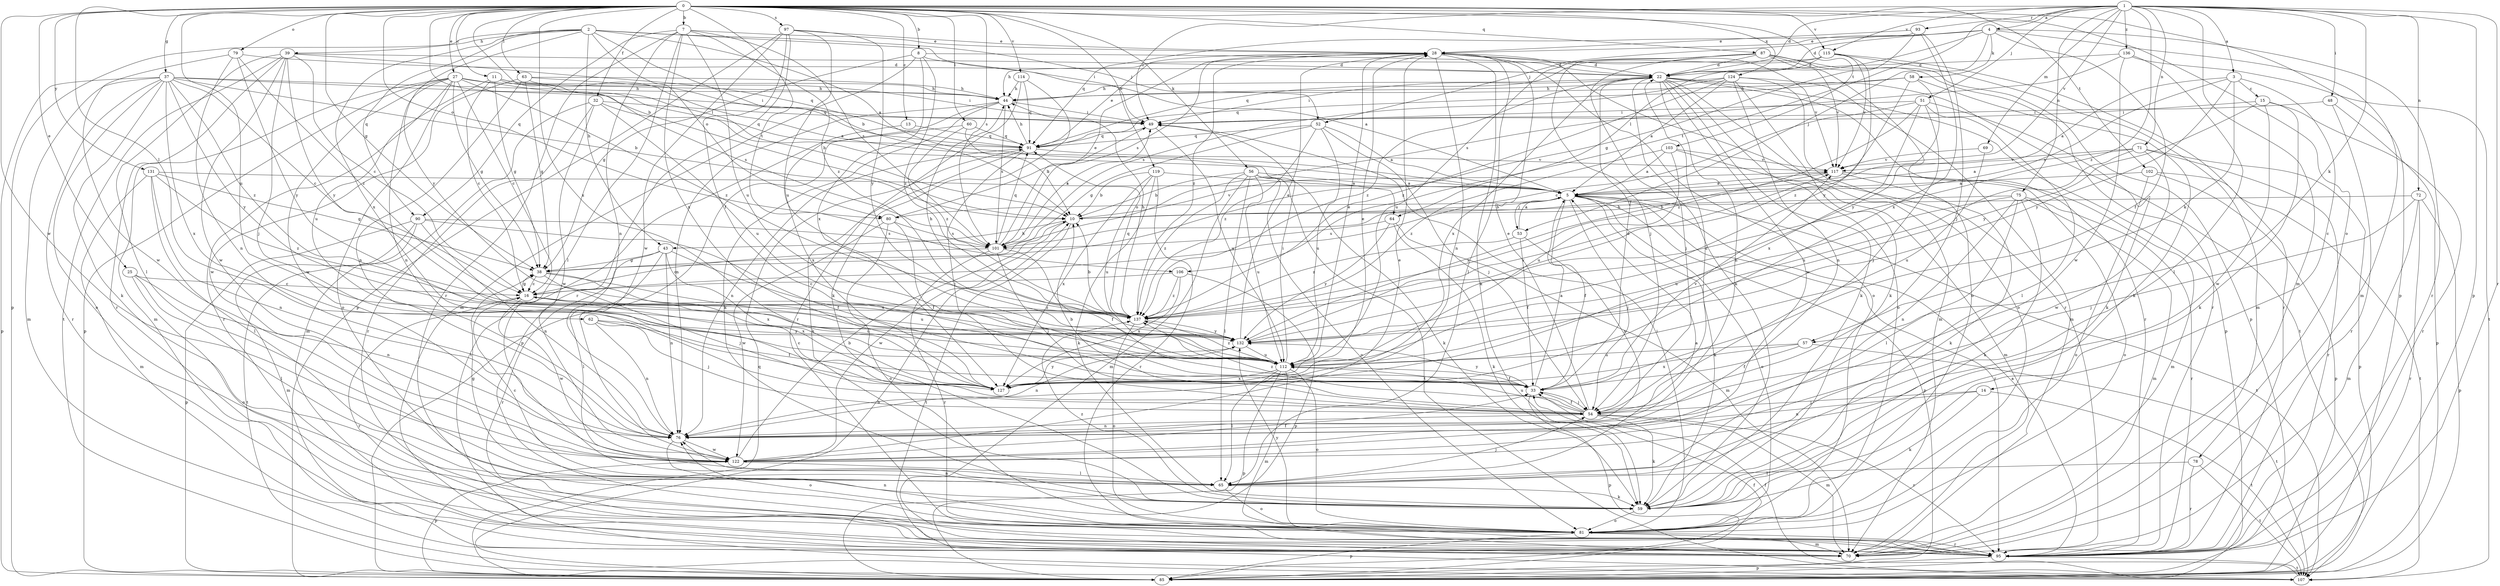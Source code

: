 strict digraph  {
0;
1;
2;
3;
4;
5;
7;
8;
10;
11;
13;
14;
15;
16;
22;
25;
27;
28;
32;
33;
37;
38;
39;
43;
44;
48;
49;
51;
52;
53;
54;
56;
57;
58;
59;
60;
62;
63;
64;
65;
69;
70;
71;
72;
75;
76;
78;
79;
80;
81;
85;
87;
90;
91;
93;
95;
97;
101;
102;
103;
106;
107;
112;
114;
115;
117;
119;
122;
124;
127;
131;
132;
136;
137;
0 -> 7  [label=b];
0 -> 8  [label=b];
0 -> 10  [label=b];
0 -> 11  [label=c];
0 -> 13  [label=c];
0 -> 25  [label=e];
0 -> 27  [label=e];
0 -> 32  [label=f];
0 -> 37  [label=g];
0 -> 38  [label=g];
0 -> 56  [label=k];
0 -> 60  [label=l];
0 -> 62  [label=l];
0 -> 63  [label=l];
0 -> 64  [label=l];
0 -> 78  [label=o];
0 -> 79  [label=o];
0 -> 80  [label=o];
0 -> 85  [label=p];
0 -> 87  [label=q];
0 -> 97  [label=s];
0 -> 101  [label=s];
0 -> 102  [label=t];
0 -> 103  [label=t];
0 -> 106  [label=t];
0 -> 112  [label=u];
0 -> 114  [label=v];
0 -> 115  [label=v];
0 -> 119  [label=w];
0 -> 122  [label=w];
0 -> 124  [label=x];
0 -> 127  [label=x];
0 -> 131  [label=y];
1 -> 3  [label=a];
1 -> 4  [label=a];
1 -> 22  [label=d];
1 -> 48  [label=i];
1 -> 49  [label=i];
1 -> 51  [label=j];
1 -> 57  [label=k];
1 -> 69  [label=m];
1 -> 70  [label=m];
1 -> 71  [label=n];
1 -> 72  [label=n];
1 -> 75  [label=n];
1 -> 85  [label=p];
1 -> 93  [label=r];
1 -> 95  [label=r];
1 -> 106  [label=t];
1 -> 115  [label=v];
1 -> 117  [label=v];
1 -> 136  [label=z];
1 -> 137  [label=z];
2 -> 5  [label=a];
2 -> 10  [label=b];
2 -> 39  [label=h];
2 -> 43  [label=h];
2 -> 49  [label=i];
2 -> 52  [label=j];
2 -> 80  [label=o];
2 -> 85  [label=p];
2 -> 90  [label=q];
2 -> 127  [label=x];
2 -> 132  [label=y];
3 -> 5  [label=a];
3 -> 14  [label=c];
3 -> 15  [label=c];
3 -> 57  [label=k];
3 -> 101  [label=s];
3 -> 132  [label=y];
4 -> 22  [label=d];
4 -> 28  [label=e];
4 -> 33  [label=f];
4 -> 52  [label=j];
4 -> 53  [label=j];
4 -> 58  [label=k];
4 -> 64  [label=l];
4 -> 70  [label=m];
4 -> 95  [label=r];
5 -> 10  [label=b];
5 -> 33  [label=f];
5 -> 53  [label=j];
5 -> 54  [label=j];
5 -> 59  [label=k];
5 -> 80  [label=o];
5 -> 81  [label=o];
5 -> 85  [label=p];
5 -> 95  [label=r];
5 -> 107  [label=t];
7 -> 28  [label=e];
7 -> 65  [label=l];
7 -> 76  [label=n];
7 -> 90  [label=q];
7 -> 95  [label=r];
7 -> 101  [label=s];
7 -> 112  [label=u];
7 -> 127  [label=x];
7 -> 137  [label=z];
8 -> 5  [label=a];
8 -> 22  [label=d];
8 -> 38  [label=g];
8 -> 70  [label=m];
8 -> 127  [label=x];
8 -> 137  [label=z];
10 -> 43  [label=h];
10 -> 107  [label=t];
10 -> 117  [label=v];
10 -> 122  [label=w];
11 -> 10  [label=b];
11 -> 16  [label=c];
11 -> 38  [label=g];
11 -> 44  [label=h];
11 -> 49  [label=i];
11 -> 112  [label=u];
13 -> 91  [label=q];
13 -> 127  [label=x];
14 -> 54  [label=j];
14 -> 59  [label=k];
14 -> 76  [label=n];
14 -> 107  [label=t];
15 -> 49  [label=i];
15 -> 59  [label=k];
15 -> 95  [label=r];
15 -> 122  [label=w];
15 -> 132  [label=y];
16 -> 38  [label=g];
16 -> 95  [label=r];
16 -> 112  [label=u];
16 -> 122  [label=w];
16 -> 137  [label=z];
22 -> 44  [label=h];
22 -> 49  [label=i];
22 -> 54  [label=j];
22 -> 59  [label=k];
22 -> 70  [label=m];
22 -> 76  [label=n];
22 -> 81  [label=o];
22 -> 85  [label=p];
22 -> 95  [label=r];
22 -> 107  [label=t];
22 -> 122  [label=w];
22 -> 127  [label=x];
22 -> 137  [label=z];
25 -> 16  [label=c];
25 -> 65  [label=l];
25 -> 76  [label=n];
25 -> 81  [label=o];
27 -> 16  [label=c];
27 -> 38  [label=g];
27 -> 44  [label=h];
27 -> 70  [label=m];
27 -> 76  [label=n];
27 -> 81  [label=o];
27 -> 85  [label=p];
27 -> 95  [label=r];
27 -> 101  [label=s];
27 -> 122  [label=w];
27 -> 137  [label=z];
28 -> 22  [label=d];
28 -> 59  [label=k];
28 -> 65  [label=l];
28 -> 76  [label=n];
28 -> 81  [label=o];
28 -> 95  [label=r];
28 -> 101  [label=s];
28 -> 117  [label=v];
28 -> 137  [label=z];
32 -> 49  [label=i];
32 -> 70  [label=m];
32 -> 91  [label=q];
32 -> 95  [label=r];
32 -> 112  [label=u];
32 -> 122  [label=w];
33 -> 5  [label=a];
33 -> 22  [label=d];
33 -> 54  [label=j];
33 -> 85  [label=p];
33 -> 117  [label=v];
33 -> 132  [label=y];
37 -> 10  [label=b];
37 -> 16  [label=c];
37 -> 44  [label=h];
37 -> 49  [label=i];
37 -> 59  [label=k];
37 -> 70  [label=m];
37 -> 81  [label=o];
37 -> 85  [label=p];
37 -> 95  [label=r];
37 -> 127  [label=x];
37 -> 132  [label=y];
37 -> 137  [label=z];
38 -> 16  [label=c];
38 -> 54  [label=j];
38 -> 112  [label=u];
38 -> 127  [label=x];
39 -> 16  [label=c];
39 -> 22  [label=d];
39 -> 54  [label=j];
39 -> 65  [label=l];
39 -> 91  [label=q];
39 -> 95  [label=r];
39 -> 107  [label=t];
39 -> 122  [label=w];
39 -> 132  [label=y];
43 -> 38  [label=g];
43 -> 65  [label=l];
43 -> 76  [label=n];
43 -> 95  [label=r];
43 -> 112  [label=u];
43 -> 127  [label=x];
44 -> 49  [label=i];
44 -> 59  [label=k];
44 -> 76  [label=n];
44 -> 85  [label=p];
44 -> 101  [label=s];
48 -> 49  [label=i];
48 -> 85  [label=p];
48 -> 95  [label=r];
49 -> 91  [label=q];
49 -> 112  [label=u];
51 -> 16  [label=c];
51 -> 49  [label=i];
51 -> 54  [label=j];
51 -> 59  [label=k];
51 -> 65  [label=l];
51 -> 127  [label=x];
51 -> 137  [label=z];
52 -> 5  [label=a];
52 -> 38  [label=g];
52 -> 54  [label=j];
52 -> 91  [label=q];
52 -> 112  [label=u];
52 -> 137  [label=z];
53 -> 5  [label=a];
53 -> 33  [label=f];
53 -> 76  [label=n];
53 -> 137  [label=z];
54 -> 10  [label=b];
54 -> 22  [label=d];
54 -> 28  [label=e];
54 -> 33  [label=f];
54 -> 59  [label=k];
54 -> 70  [label=m];
54 -> 76  [label=n];
54 -> 95  [label=r];
54 -> 112  [label=u];
54 -> 137  [label=z];
56 -> 5  [label=a];
56 -> 10  [label=b];
56 -> 59  [label=k];
56 -> 65  [label=l];
56 -> 70  [label=m];
56 -> 81  [label=o];
56 -> 107  [label=t];
56 -> 112  [label=u];
56 -> 137  [label=z];
57 -> 33  [label=f];
57 -> 107  [label=t];
57 -> 112  [label=u];
57 -> 127  [label=x];
58 -> 44  [label=h];
58 -> 59  [label=k];
58 -> 91  [label=q];
58 -> 132  [label=y];
58 -> 137  [label=z];
59 -> 76  [label=n];
59 -> 81  [label=o];
59 -> 137  [label=z];
60 -> 10  [label=b];
60 -> 91  [label=q];
60 -> 107  [label=t];
60 -> 137  [label=z];
62 -> 33  [label=f];
62 -> 54  [label=j];
62 -> 76  [label=n];
62 -> 132  [label=y];
63 -> 5  [label=a];
63 -> 38  [label=g];
63 -> 44  [label=h];
63 -> 76  [label=n];
63 -> 91  [label=q];
63 -> 122  [label=w];
64 -> 59  [label=k];
64 -> 70  [label=m];
64 -> 101  [label=s];
64 -> 132  [label=y];
65 -> 5  [label=a];
65 -> 16  [label=c];
65 -> 38  [label=g];
65 -> 54  [label=j];
65 -> 59  [label=k];
65 -> 81  [label=o];
69 -> 112  [label=u];
69 -> 117  [label=v];
71 -> 5  [label=a];
71 -> 85  [label=p];
71 -> 95  [label=r];
71 -> 112  [label=u];
71 -> 117  [label=v];
71 -> 122  [label=w];
72 -> 10  [label=b];
72 -> 54  [label=j];
72 -> 70  [label=m];
72 -> 85  [label=p];
72 -> 95  [label=r];
75 -> 10  [label=b];
75 -> 59  [label=k];
75 -> 65  [label=l];
75 -> 70  [label=m];
75 -> 76  [label=n];
75 -> 95  [label=r];
75 -> 112  [label=u];
76 -> 81  [label=o];
76 -> 122  [label=w];
78 -> 65  [label=l];
78 -> 95  [label=r];
78 -> 107  [label=t];
79 -> 22  [label=d];
79 -> 76  [label=n];
79 -> 122  [label=w];
79 -> 132  [label=y];
79 -> 137  [label=z];
80 -> 33  [label=f];
80 -> 49  [label=i];
80 -> 81  [label=o];
80 -> 101  [label=s];
80 -> 122  [label=w];
81 -> 49  [label=i];
81 -> 70  [label=m];
81 -> 76  [label=n];
81 -> 85  [label=p];
81 -> 95  [label=r];
81 -> 132  [label=y];
85 -> 10  [label=b];
85 -> 33  [label=f];
85 -> 91  [label=q];
87 -> 22  [label=d];
87 -> 54  [label=j];
87 -> 59  [label=k];
87 -> 81  [label=o];
87 -> 85  [label=p];
87 -> 95  [label=r];
87 -> 112  [label=u];
87 -> 117  [label=v];
90 -> 33  [label=f];
90 -> 70  [label=m];
90 -> 76  [label=n];
90 -> 85  [label=p];
90 -> 101  [label=s];
90 -> 107  [label=t];
91 -> 28  [label=e];
91 -> 44  [label=h];
91 -> 54  [label=j];
91 -> 59  [label=k];
91 -> 76  [label=n];
91 -> 117  [label=v];
93 -> 28  [label=e];
93 -> 38  [label=g];
93 -> 54  [label=j];
93 -> 91  [label=q];
93 -> 127  [label=x];
95 -> 5  [label=a];
95 -> 85  [label=p];
95 -> 107  [label=t];
97 -> 28  [label=e];
97 -> 33  [label=f];
97 -> 85  [label=p];
97 -> 95  [label=r];
97 -> 112  [label=u];
97 -> 122  [label=w];
97 -> 132  [label=y];
101 -> 16  [label=c];
101 -> 28  [label=e];
101 -> 33  [label=f];
101 -> 49  [label=i];
101 -> 54  [label=j];
101 -> 91  [label=q];
101 -> 95  [label=r];
102 -> 5  [label=a];
102 -> 81  [label=o];
102 -> 85  [label=p];
102 -> 107  [label=t];
103 -> 5  [label=a];
103 -> 70  [label=m];
103 -> 112  [label=u];
103 -> 117  [label=v];
103 -> 137  [label=z];
106 -> 16  [label=c];
106 -> 85  [label=p];
106 -> 127  [label=x];
106 -> 137  [label=z];
107 -> 33  [label=f];
112 -> 28  [label=e];
112 -> 33  [label=f];
112 -> 49  [label=i];
112 -> 65  [label=l];
112 -> 70  [label=m];
112 -> 81  [label=o];
112 -> 85  [label=p];
112 -> 127  [label=x];
112 -> 137  [label=z];
114 -> 44  [label=h];
114 -> 59  [label=k];
114 -> 91  [label=q];
114 -> 95  [label=r];
115 -> 22  [label=d];
115 -> 44  [label=h];
115 -> 70  [label=m];
115 -> 91  [label=q];
115 -> 95  [label=r];
115 -> 117  [label=v];
115 -> 132  [label=y];
117 -> 5  [label=a];
117 -> 59  [label=k];
117 -> 70  [label=m];
117 -> 81  [label=o];
117 -> 132  [label=y];
119 -> 5  [label=a];
119 -> 10  [label=b];
119 -> 59  [label=k];
119 -> 95  [label=r];
119 -> 112  [label=u];
119 -> 127  [label=x];
122 -> 10  [label=b];
122 -> 28  [label=e];
122 -> 33  [label=f];
122 -> 65  [label=l];
122 -> 85  [label=p];
124 -> 5  [label=a];
124 -> 44  [label=h];
124 -> 59  [label=k];
124 -> 70  [label=m];
124 -> 76  [label=n];
124 -> 81  [label=o];
124 -> 101  [label=s];
124 -> 137  [label=z];
127 -> 16  [label=c];
127 -> 28  [label=e];
127 -> 132  [label=y];
131 -> 5  [label=a];
131 -> 38  [label=g];
131 -> 65  [label=l];
131 -> 70  [label=m];
131 -> 76  [label=n];
131 -> 137  [label=z];
132 -> 28  [label=e];
132 -> 44  [label=h];
132 -> 76  [label=n];
132 -> 112  [label=u];
132 -> 117  [label=v];
136 -> 22  [label=d];
136 -> 65  [label=l];
136 -> 101  [label=s];
136 -> 107  [label=t];
136 -> 122  [label=w];
137 -> 10  [label=b];
137 -> 44  [label=h];
137 -> 81  [label=o];
137 -> 91  [label=q];
137 -> 132  [label=y];
}
